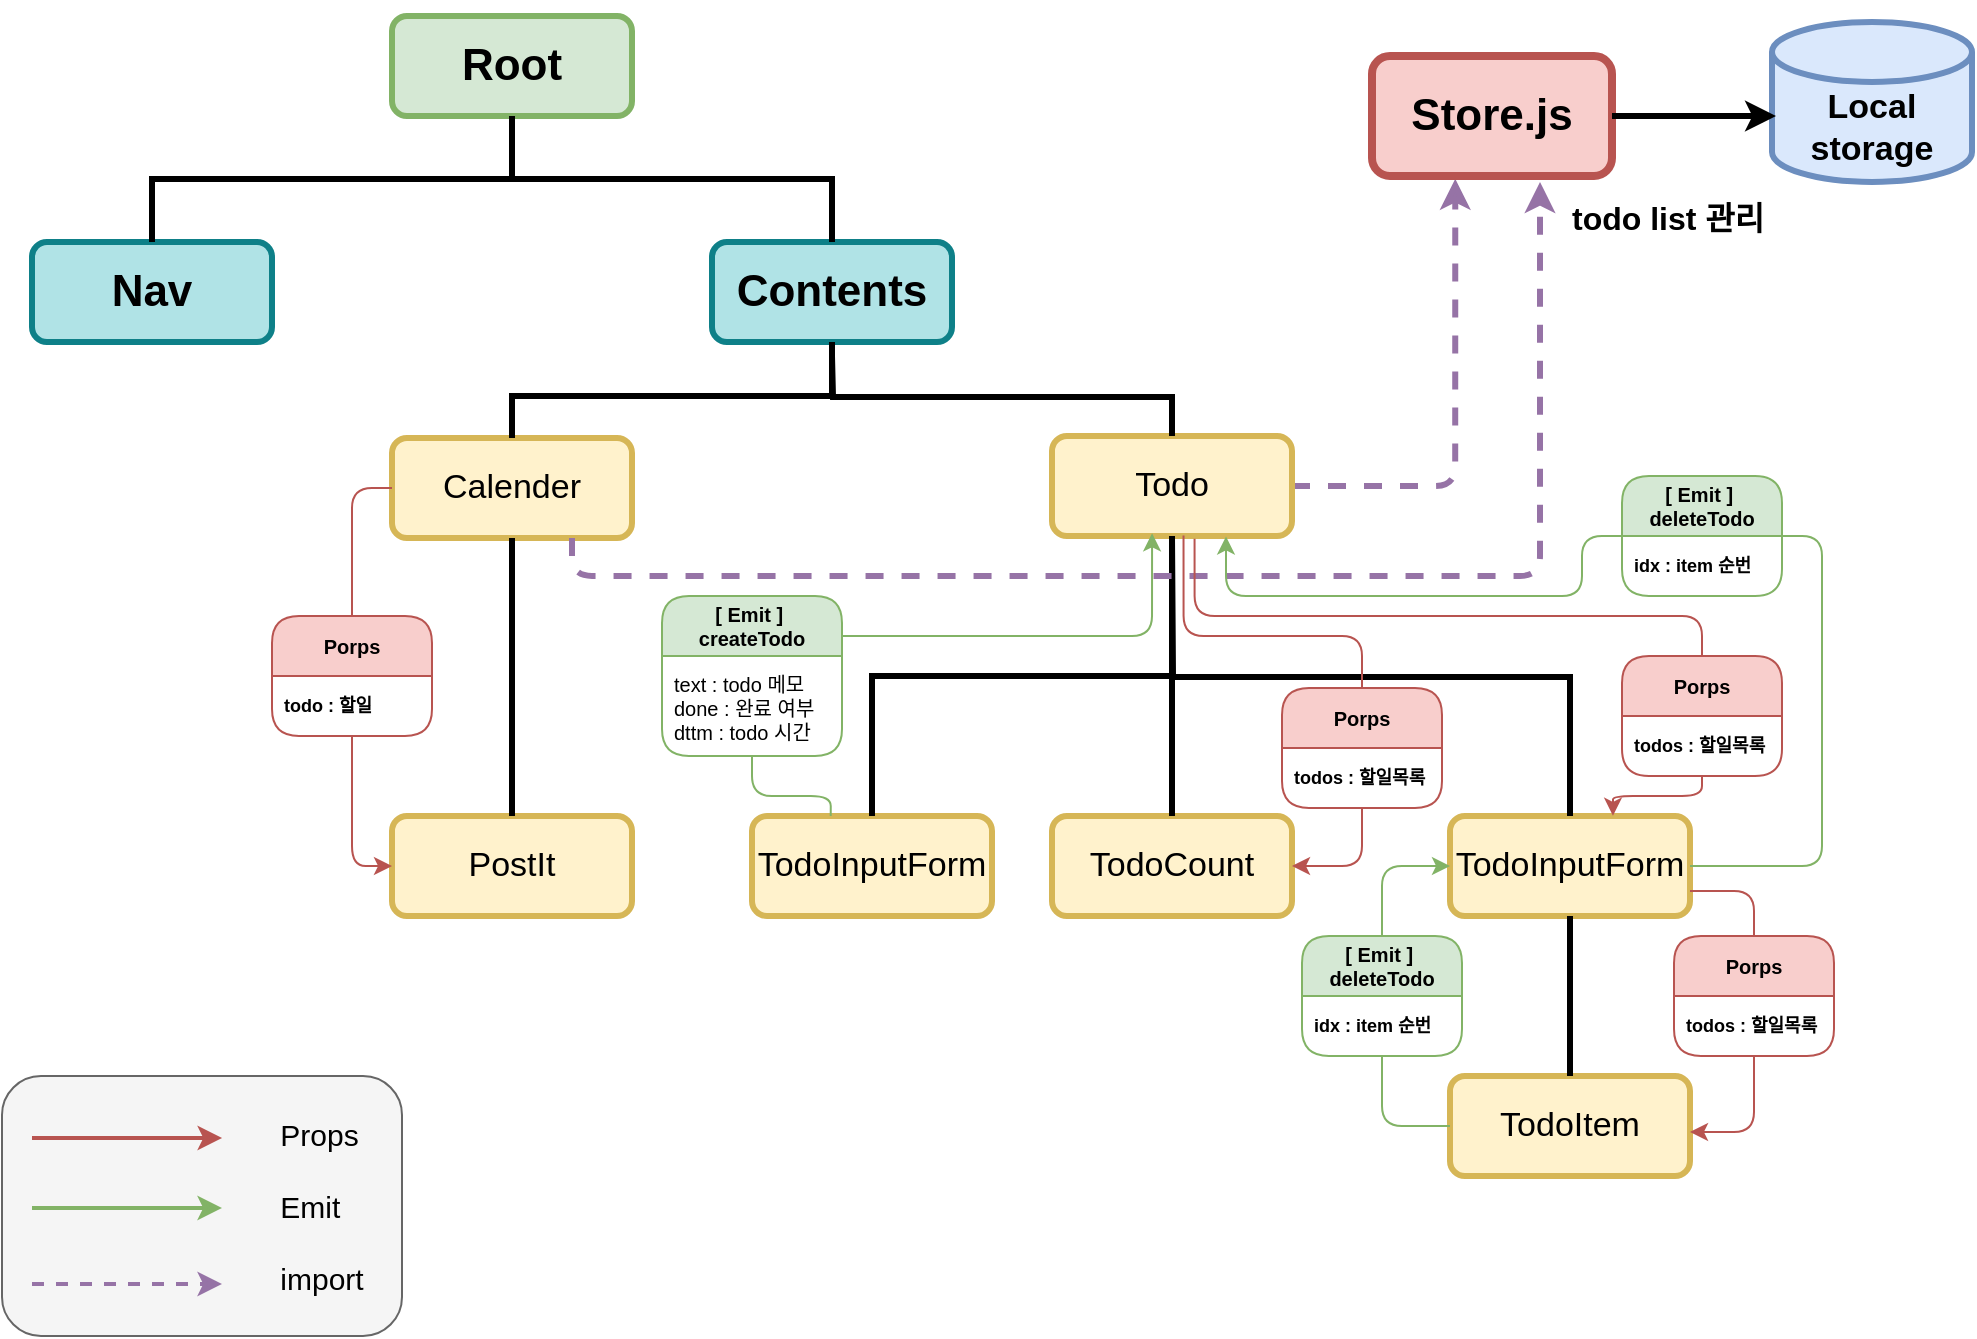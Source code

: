 <mxfile version="22.1.18" type="github">
  <diagram name="Page-1" id="5f0bae14-7c28-e335-631c-24af17079c00">
    <mxGraphModel dx="1631" dy="933" grid="1" gridSize="10" guides="1" tooltips="1" connect="1" arrows="1" fold="1" page="1" pageScale="1" pageWidth="1100" pageHeight="850" background="none" math="0" shadow="0">
      <root>
        <mxCell id="0" />
        <mxCell id="1" parent="0" />
        <mxCell id="OZHb4zPASjDrgLWmTo2S-56" style="edgeStyle=orthogonalEdgeStyle;rounded=0;orthogonalLoop=1;jettySize=auto;html=1;exitX=0.5;exitY=0;exitDx=0;exitDy=0;" edge="1" parent="1" source="OZHb4zPASjDrgLWmTo2S-1">
          <mxGeometry relative="1" as="geometry">
            <mxPoint x="305.176" y="129.941" as="targetPoint" />
          </mxGeometry>
        </mxCell>
        <mxCell id="OZHb4zPASjDrgLWmTo2S-1" value="&lt;b style=&quot;font-size: 22px;&quot;&gt;&lt;font style=&quot;font-size: 22px;&quot;&gt;Root&lt;/font&gt;&lt;/b&gt;" style="rounded=1;whiteSpace=wrap;html=1;fillColor=#d5e8d4;strokeColor=#82b366;strokeWidth=3;fontSize=22;" vertex="1" parent="1">
          <mxGeometry x="245" y="120" width="120" height="50" as="geometry" />
        </mxCell>
        <mxCell id="OZHb4zPASjDrgLWmTo2S-5" value="&lt;font style=&quot;font-size: 22px;&quot;&gt;&lt;span style=&quot;font-size: 22px;&quot;&gt;Nav&lt;/span&gt;&lt;/font&gt;" style="rounded=1;whiteSpace=wrap;html=1;fillColor=#b0e3e6;strokeColor=#0e8088;strokeWidth=3;verticalAlign=middle;fontSize=22;fontStyle=1" vertex="1" parent="1">
          <mxGeometry x="65" y="233" width="120" height="50" as="geometry" />
        </mxCell>
        <mxCell id="OZHb4zPASjDrgLWmTo2S-6" value="Contents" style="rounded=1;whiteSpace=wrap;html=1;fillColor=#b0e3e6;strokeColor=#0e8088;strokeWidth=3;verticalAlign=middle;fontSize=22;fontStyle=1" vertex="1" parent="1">
          <mxGeometry x="405" y="233" width="120" height="50" as="geometry" />
        </mxCell>
        <mxCell id="OZHb4zPASjDrgLWmTo2S-7" value="TodoItem" style="rounded=1;whiteSpace=wrap;html=1;fontSize=17;strokeWidth=3;fillColor=#fff2cc;strokeColor=#d6b656;" vertex="1" parent="1">
          <mxGeometry x="774" y="650" width="120" height="50" as="geometry" />
        </mxCell>
        <mxCell id="OZHb4zPASjDrgLWmTo2S-8" value="PostIt" style="rounded=1;whiteSpace=wrap;html=1;fontSize=17;strokeWidth=3;fillColor=#fff2cc;strokeColor=#d6b656;" vertex="1" parent="1">
          <mxGeometry x="245" y="520" width="120" height="50" as="geometry" />
        </mxCell>
        <mxCell id="OZHb4zPASjDrgLWmTo2S-9" value="Calender" style="rounded=1;whiteSpace=wrap;html=1;fontSize=17;strokeWidth=3;fillColor=#fff2cc;strokeColor=#d6b656;" vertex="1" parent="1">
          <mxGeometry x="245" y="331" width="120" height="50" as="geometry" />
        </mxCell>
        <mxCell id="OZHb4zPASjDrgLWmTo2S-55" value="" style="edgeStyle=orthogonalEdgeStyle;rounded=1;orthogonalLoop=1;jettySize=auto;html=1;strokeWidth=3;dashed=1;fillColor=#e1d5e7;strokeColor=#9673a6;entryX=0.347;entryY=1.023;entryDx=0;entryDy=0;entryPerimeter=0;curved=0;" edge="1" parent="1" source="OZHb4zPASjDrgLWmTo2S-10" target="OZHb4zPASjDrgLWmTo2S-54">
          <mxGeometry relative="1" as="geometry" />
        </mxCell>
        <mxCell id="OZHb4zPASjDrgLWmTo2S-10" value="Todo" style="rounded=1;whiteSpace=wrap;html=1;fontSize=17;strokeWidth=3;fillColor=#fff2cc;strokeColor=#d6b656;" vertex="1" parent="1">
          <mxGeometry x="575" y="330" width="120" height="50" as="geometry" />
        </mxCell>
        <mxCell id="OZHb4zPASjDrgLWmTo2S-12" value="TodoCount" style="rounded=1;whiteSpace=wrap;html=1;fontSize=17;strokeWidth=3;fillColor=#fff2cc;strokeColor=#d6b656;" vertex="1" parent="1">
          <mxGeometry x="575" y="520" width="120" height="50" as="geometry" />
        </mxCell>
        <mxCell id="OZHb4zPASjDrgLWmTo2S-13" value="TodoInputForm" style="rounded=1;whiteSpace=wrap;html=1;fontSize=17;strokeWidth=3;fillColor=#fff2cc;strokeColor=#d6b656;" vertex="1" parent="1">
          <mxGeometry x="425" y="520" width="120" height="50" as="geometry" />
        </mxCell>
        <mxCell id="OZHb4zPASjDrgLWmTo2S-14" value="TodoInputForm" style="rounded=1;whiteSpace=wrap;html=1;fontSize=17;strokeWidth=3;fillColor=#fff2cc;strokeColor=#d6b656;" vertex="1" parent="1">
          <mxGeometry x="774" y="520" width="120" height="50" as="geometry" />
        </mxCell>
        <mxCell id="OZHb4zPASjDrgLWmTo2S-16" value="" style="endArrow=none;html=1;rounded=0;entryX=0.5;entryY=1;entryDx=0;entryDy=0;exitX=0.5;exitY=0;exitDx=0;exitDy=0;edgeStyle=orthogonalEdgeStyle;strokeColor=default;curved=0;strokeWidth=3;" edge="1" parent="1" source="OZHb4zPASjDrgLWmTo2S-5" target="OZHb4zPASjDrgLWmTo2S-1">
          <mxGeometry width="50" height="50" relative="1" as="geometry">
            <mxPoint x="225" y="450" as="sourcePoint" />
            <mxPoint x="275" y="400" as="targetPoint" />
          </mxGeometry>
        </mxCell>
        <mxCell id="OZHb4zPASjDrgLWmTo2S-34" value="" style="endArrow=none;html=1;rounded=0;entryX=0.5;entryY=1;entryDx=0;entryDy=0;exitX=0.5;exitY=0;exitDx=0;exitDy=0;edgeStyle=orthogonalEdgeStyle;strokeWidth=3;" edge="1" parent="1" source="OZHb4zPASjDrgLWmTo2S-6" target="OZHb4zPASjDrgLWmTo2S-1">
          <mxGeometry width="50" height="50" relative="1" as="geometry">
            <mxPoint x="435" y="560" as="sourcePoint" />
            <mxPoint x="485" y="510" as="targetPoint" />
          </mxGeometry>
        </mxCell>
        <mxCell id="OZHb4zPASjDrgLWmTo2S-35" value="" style="endArrow=none;html=1;rounded=0;exitX=0.5;exitY=0;exitDx=0;exitDy=0;entryX=0.5;entryY=1;entryDx=0;entryDy=0;edgeStyle=orthogonalEdgeStyle;strokeWidth=3;" edge="1" parent="1" source="OZHb4zPASjDrgLWmTo2S-9" target="OZHb4zPASjDrgLWmTo2S-6">
          <mxGeometry width="50" height="50" relative="1" as="geometry">
            <mxPoint x="475" y="330" as="sourcePoint" />
            <mxPoint x="525" y="280" as="targetPoint" />
            <Array as="points">
              <mxPoint x="305" y="310" />
              <mxPoint x="465" y="310" />
            </Array>
          </mxGeometry>
        </mxCell>
        <mxCell id="OZHb4zPASjDrgLWmTo2S-36" value="" style="endArrow=none;html=1;rounded=0;exitX=0.5;exitY=0;exitDx=0;exitDy=0;edgeStyle=orthogonalEdgeStyle;strokeWidth=3;" edge="1" parent="1" source="OZHb4zPASjDrgLWmTo2S-10">
          <mxGeometry width="50" height="50" relative="1" as="geometry">
            <mxPoint x="595" y="400" as="sourcePoint" />
            <mxPoint x="465" y="290" as="targetPoint" />
          </mxGeometry>
        </mxCell>
        <mxCell id="OZHb4zPASjDrgLWmTo2S-38" value="" style="endArrow=none;html=1;rounded=0;entryX=0.5;entryY=1;entryDx=0;entryDy=0;exitX=0.5;exitY=0;exitDx=0;exitDy=0;edgeStyle=orthogonalEdgeStyle;strokeWidth=3;fontSize=17;" edge="1" parent="1" source="OZHb4zPASjDrgLWmTo2S-8" target="OZHb4zPASjDrgLWmTo2S-9">
          <mxGeometry width="50" height="50" relative="1" as="geometry">
            <mxPoint x="205" y="441" as="sourcePoint" />
            <mxPoint x="255" y="391" as="targetPoint" />
          </mxGeometry>
        </mxCell>
        <mxCell id="OZHb4zPASjDrgLWmTo2S-39" value="" style="endArrow=none;html=1;rounded=0;entryX=0.5;entryY=1;entryDx=0;entryDy=0;exitX=0.5;exitY=0;exitDx=0;exitDy=0;edgeStyle=orthogonalEdgeStyle;strokeWidth=3;fontSize=17;" edge="1" parent="1" source="OZHb4zPASjDrgLWmTo2S-13" target="OZHb4zPASjDrgLWmTo2S-10">
          <mxGeometry width="50" height="50" relative="1" as="geometry">
            <mxPoint x="485" y="560" as="sourcePoint" />
            <mxPoint x="535" y="510" as="targetPoint" />
          </mxGeometry>
        </mxCell>
        <mxCell id="OZHb4zPASjDrgLWmTo2S-40" value="" style="endArrow=none;html=1;rounded=0;exitX=0.5;exitY=0;exitDx=0;exitDy=0;edgeStyle=orthogonalEdgeStyle;strokeWidth=3;fontSize=17;" edge="1" parent="1" source="OZHb4zPASjDrgLWmTo2S-12">
          <mxGeometry width="50" height="50" relative="1" as="geometry">
            <mxPoint x="615" y="560" as="sourcePoint" />
            <mxPoint x="635" y="380" as="targetPoint" />
          </mxGeometry>
        </mxCell>
        <mxCell id="OZHb4zPASjDrgLWmTo2S-41" value="" style="endArrow=none;html=1;rounded=0;exitX=0.5;exitY=0;exitDx=0;exitDy=0;edgeStyle=orthogonalEdgeStyle;strokeWidth=3;fontSize=17;" edge="1" parent="1" source="OZHb4zPASjDrgLWmTo2S-14">
          <mxGeometry width="50" height="50" relative="1" as="geometry">
            <mxPoint x="765" y="550" as="sourcePoint" />
            <mxPoint x="635" y="380" as="targetPoint" />
          </mxGeometry>
        </mxCell>
        <mxCell id="OZHb4zPASjDrgLWmTo2S-42" value="" style="endArrow=none;html=1;rounded=0;entryX=0.5;entryY=1;entryDx=0;entryDy=0;exitX=0.5;exitY=0;exitDx=0;exitDy=0;strokeWidth=3;fontSize=17;" edge="1" parent="1" source="OZHb4zPASjDrgLWmTo2S-7" target="OZHb4zPASjDrgLWmTo2S-14">
          <mxGeometry width="50" height="50" relative="1" as="geometry">
            <mxPoint x="824" y="640" as="sourcePoint" />
            <mxPoint x="874" y="590" as="targetPoint" />
          </mxGeometry>
        </mxCell>
        <mxCell id="OZHb4zPASjDrgLWmTo2S-54" value="&lt;b style=&quot;font-size: 22px;&quot;&gt;&lt;font style=&quot;font-size: 22px;&quot;&gt;Store.js&lt;/font&gt;&lt;/b&gt;" style="whiteSpace=wrap;html=1;fontSize=22;fillColor=#f8cecc;strokeColor=#b85450;rounded=1;strokeWidth=4;fontFamily=Helvetica;" vertex="1" parent="1">
          <mxGeometry x="735" y="140" width="120" height="60" as="geometry" />
        </mxCell>
        <mxCell id="OZHb4zPASjDrgLWmTo2S-57" value="&lt;b style=&quot;font-size: 17px;&quot;&gt;Local&lt;br&gt;storage&lt;/b&gt;" style="shape=cylinder3;whiteSpace=wrap;html=1;boundedLbl=1;backgroundOutline=1;size=15;strokeWidth=3;fillColor=#dae8fc;strokeColor=#6c8ebf;" vertex="1" parent="1">
          <mxGeometry x="935" y="123" width="100" height="80" as="geometry" />
        </mxCell>
        <mxCell id="OZHb4zPASjDrgLWmTo2S-58" style="edgeStyle=orthogonalEdgeStyle;rounded=0;orthogonalLoop=1;jettySize=auto;html=1;entryX=0.02;entryY=0.588;entryDx=0;entryDy=0;entryPerimeter=0;strokeWidth=3;" edge="1" parent="1" source="OZHb4zPASjDrgLWmTo2S-54" target="OZHb4zPASjDrgLWmTo2S-57">
          <mxGeometry relative="1" as="geometry" />
        </mxCell>
        <mxCell id="OZHb4zPASjDrgLWmTo2S-59" value="" style="endArrow=classic;html=1;rounded=1;exitX=0.75;exitY=1;exitDx=0;exitDy=0;edgeStyle=orthogonalEdgeStyle;fillColor=#e1d5e7;strokeColor=#9673a6;strokeWidth=3;dashed=1;entryX=0.7;entryY=1.05;entryDx=0;entryDy=0;entryPerimeter=0;curved=0;" edge="1" parent="1" source="OZHb4zPASjDrgLWmTo2S-9" target="OZHb4zPASjDrgLWmTo2S-54">
          <mxGeometry width="50" height="50" relative="1" as="geometry">
            <mxPoint x="335" y="401" as="sourcePoint" />
            <mxPoint x="875" y="230" as="targetPoint" />
            <Array as="points">
              <mxPoint x="335" y="400" />
              <mxPoint x="819" y="400" />
            </Array>
          </mxGeometry>
        </mxCell>
        <mxCell id="OZHb4zPASjDrgLWmTo2S-81" value="&lt;h1&gt;&lt;font style=&quot;font-size: 16px;&quot;&gt;todo list 관리&lt;/font&gt;&lt;/h1&gt;" style="text;html=1;strokeColor=none;fillColor=none;spacing=5;spacingTop=-20;whiteSpace=wrap;overflow=hidden;rounded=0;align=left;verticalAlign=middle;" vertex="1" parent="1">
          <mxGeometry x="830" y="203" width="120" height="32" as="geometry" />
        </mxCell>
        <mxCell id="OZHb4zPASjDrgLWmTo2S-129" style="edgeStyle=orthogonalEdgeStyle;rounded=1;orthogonalLoop=1;jettySize=auto;html=1;entryX=0;entryY=0.5;entryDx=0;entryDy=0;fontFamily=Helvetica;fontSize=9;fontColor=default;fillColor=#d5e8d4;strokeColor=#82b366;curved=0;" edge="1" parent="1" source="OZHb4zPASjDrgLWmTo2S-90" target="OZHb4zPASjDrgLWmTo2S-14">
          <mxGeometry relative="1" as="geometry" />
        </mxCell>
        <mxCell id="OZHb4zPASjDrgLWmTo2S-130" style="edgeStyle=orthogonalEdgeStyle;rounded=1;orthogonalLoop=1;jettySize=auto;html=1;entryX=0;entryY=0.5;entryDx=0;entryDy=0;fontFamily=Helvetica;fontSize=9;fontColor=default;endArrow=none;endFill=0;fillColor=#d5e8d4;strokeColor=#82b366;curved=0;" edge="1" parent="1" source="OZHb4zPASjDrgLWmTo2S-90" target="OZHb4zPASjDrgLWmTo2S-7">
          <mxGeometry relative="1" as="geometry" />
        </mxCell>
        <mxCell id="OZHb4zPASjDrgLWmTo2S-90" value="&lt;h1 style=&quot;border-color: var(--border-color); font-size: 10px;&quot;&gt;&lt;font style=&quot;border-color: var(--border-color);&quot;&gt;[ Emit ]&amp;nbsp;&lt;br style=&quot;border-color: var(--border-color);&quot;&gt;&lt;/font&gt;deleteTodo&lt;/h1&gt;" style="swimlane;fontStyle=0;childLayout=stackLayout;horizontal=1;startSize=30;horizontalStack=0;resizeParent=1;resizeParentMax=0;resizeLast=0;collapsible=1;marginBottom=0;whiteSpace=wrap;html=1;swimlaneFillColor=none;rounded=1;fillColor=#d5e8d4;strokeColor=#82b366;" vertex="1" parent="1">
          <mxGeometry x="700" y="580" width="80" height="60" as="geometry">
            <mxRectangle x="720" y="727" width="90" height="50" as="alternateBounds" />
          </mxGeometry>
        </mxCell>
        <mxCell id="OZHb4zPASjDrgLWmTo2S-91" value="&lt;h1 style=&quot;border-color: var(--border-color); font-size: 9px;&quot;&gt;idx : item 순번&lt;/h1&gt;" style="text;strokeColor=none;fillColor=none;align=left;verticalAlign=middle;spacingLeft=4;spacingRight=4;overflow=hidden;points=[[0,0.5],[1,0.5]];portConstraint=eastwest;rotatable=0;whiteSpace=wrap;html=1;rounded=1;fontSize=9;horizontal=1;" vertex="1" parent="OZHb4zPASjDrgLWmTo2S-90">
          <mxGeometry y="30" width="80" height="30" as="geometry" />
        </mxCell>
        <mxCell id="OZHb4zPASjDrgLWmTo2S-96" value="&lt;h1 style=&quot;border-color: var(--border-color); font-size: 10px;&quot;&gt;&lt;font style=&quot;border-color: var(--border-color);&quot;&gt;[ Emit ]&amp;nbsp;&lt;br style=&quot;border-color: var(--border-color);&quot;&gt;&lt;/font&gt;deleteTodo&lt;/h1&gt;" style="swimlane;fontStyle=0;childLayout=stackLayout;horizontal=1;startSize=30;horizontalStack=0;resizeParent=1;resizeParentMax=0;resizeLast=0;collapsible=1;marginBottom=0;whiteSpace=wrap;html=1;swimlaneFillColor=none;rounded=1;fillColor=#d5e8d4;strokeColor=#82b366;" vertex="1" parent="1">
          <mxGeometry x="860" y="350" width="80" height="60" as="geometry">
            <mxRectangle x="720" y="727" width="90" height="50" as="alternateBounds" />
          </mxGeometry>
        </mxCell>
        <mxCell id="OZHb4zPASjDrgLWmTo2S-97" value="&lt;h1 style=&quot;border-color: var(--border-color); font-size: 9px;&quot;&gt;idx : item 순번&lt;/h1&gt;" style="text;strokeColor=none;fillColor=none;align=left;verticalAlign=middle;spacingLeft=4;spacingRight=4;overflow=hidden;points=[[0,0.5],[1,0.5]];portConstraint=eastwest;rotatable=0;whiteSpace=wrap;html=1;rounded=1;fontSize=9;horizontal=1;" vertex="1" parent="OZHb4zPASjDrgLWmTo2S-96">
          <mxGeometry y="30" width="80" height="30" as="geometry" />
        </mxCell>
        <mxCell id="OZHb4zPASjDrgLWmTo2S-98" value="&lt;h1 style=&quot;border-color: var(--border-color); font-size: 10px;&quot;&gt;&lt;font style=&quot;border-color: var(--border-color);&quot;&gt;Porps&lt;/font&gt;&lt;br&gt;&lt;/h1&gt;" style="swimlane;fontStyle=0;childLayout=stackLayout;horizontal=1;startSize=30;horizontalStack=0;resizeParent=1;resizeParentMax=0;resizeLast=0;collapsible=1;marginBottom=0;whiteSpace=wrap;html=1;swimlaneFillColor=none;rounded=1;fillColor=#f8cecc;strokeColor=#b85450;" vertex="1" parent="1">
          <mxGeometry x="860" y="440" width="80" height="60" as="geometry">
            <mxRectangle x="720" y="727" width="90" height="50" as="alternateBounds" />
          </mxGeometry>
        </mxCell>
        <mxCell id="OZHb4zPASjDrgLWmTo2S-99" value="&lt;h1 style=&quot;border-color: var(--border-color); font-size: 9px;&quot;&gt;todos : 할일목록&lt;/h1&gt;" style="text;strokeColor=none;fillColor=none;align=left;verticalAlign=middle;spacingLeft=4;spacingRight=4;overflow=hidden;points=[[0,0.5],[1,0.5]];portConstraint=eastwest;rotatable=0;whiteSpace=wrap;html=1;rounded=1;fontSize=9;horizontal=1;" vertex="1" parent="OZHb4zPASjDrgLWmTo2S-98">
          <mxGeometry y="30" width="80" height="30" as="geometry" />
        </mxCell>
        <mxCell id="OZHb4zPASjDrgLWmTo2S-127" style="edgeStyle=orthogonalEdgeStyle;rounded=1;orthogonalLoop=1;jettySize=auto;html=1;entryX=1;entryY=0.75;entryDx=0;entryDy=0;fontFamily=Helvetica;fontSize=9;fontColor=default;endArrow=none;endFill=0;fillColor=#f8cecc;strokeColor=#b85450;curved=0;" edge="1" parent="1" source="OZHb4zPASjDrgLWmTo2S-101" target="OZHb4zPASjDrgLWmTo2S-14">
          <mxGeometry relative="1" as="geometry" />
        </mxCell>
        <mxCell id="OZHb4zPASjDrgLWmTo2S-101" value="&lt;h1 style=&quot;border-color: var(--border-color); font-size: 10px;&quot;&gt;&lt;font style=&quot;border-color: var(--border-color);&quot;&gt;Porps&lt;/font&gt;&lt;br&gt;&lt;/h1&gt;" style="swimlane;fontStyle=0;childLayout=stackLayout;horizontal=1;startSize=30;horizontalStack=0;resizeParent=1;resizeParentMax=0;resizeLast=0;collapsible=1;marginBottom=0;whiteSpace=wrap;html=1;swimlaneFillColor=none;rounded=1;fillColor=#f8cecc;strokeColor=#b85450;" vertex="1" parent="1">
          <mxGeometry x="886" y="580" width="80" height="60" as="geometry">
            <mxRectangle x="720" y="727" width="90" height="50" as="alternateBounds" />
          </mxGeometry>
        </mxCell>
        <mxCell id="OZHb4zPASjDrgLWmTo2S-102" value="&lt;h1 style=&quot;border-color: var(--border-color); font-size: 9px;&quot;&gt;todos : 할일목록&lt;/h1&gt;" style="text;strokeColor=none;fillColor=none;align=left;verticalAlign=middle;spacingLeft=4;spacingRight=4;overflow=hidden;points=[[0,0.5],[1,0.5]];portConstraint=eastwest;rotatable=0;whiteSpace=wrap;html=1;rounded=1;fontSize=9;horizontal=1;" vertex="1" parent="OZHb4zPASjDrgLWmTo2S-101">
          <mxGeometry y="30" width="80" height="30" as="geometry" />
        </mxCell>
        <mxCell id="OZHb4zPASjDrgLWmTo2S-107" value="&lt;h1 style=&quot;border-color: var(--border-color); font-size: 10px;&quot;&gt;&lt;font style=&quot;border-color: var(--border-color);&quot;&gt;[ Emit ]&amp;nbsp;&lt;br style=&quot;border-color: var(--border-color);&quot;&gt;&lt;/font&gt;createTodo&lt;/h1&gt;" style="swimlane;fontStyle=0;childLayout=stackLayout;horizontal=1;startSize=30;horizontalStack=0;resizeParent=1;resizeParentMax=0;resizeLast=0;collapsible=1;marginBottom=0;whiteSpace=wrap;html=1;swimlaneFillColor=none;rounded=1;fillColor=#d5e8d4;strokeColor=#82b366;" vertex="1" parent="1">
          <mxGeometry x="380" y="410" width="90" height="80" as="geometry">
            <mxRectangle x="720" y="727" width="90" height="50" as="alternateBounds" />
          </mxGeometry>
        </mxCell>
        <mxCell id="OZHb4zPASjDrgLWmTo2S-108" value="&lt;h1 style=&quot;border-color: var(--border-color); font-size: 10px;&quot;&gt;&lt;font style=&quot;border-color: var(--border-color); font-weight: normal;&quot;&gt;&lt;font style=&quot;border-color: var(--border-color);&quot;&gt;text : todo 메모&lt;br style=&quot;border-color: var(--border-color);&quot;&gt;&lt;/font&gt;done : 완료 여부&lt;br style=&quot;border-color: var(--border-color);&quot;&gt;dttm : todo 시간&lt;/font&gt;&lt;/h1&gt;" style="text;strokeColor=none;fillColor=none;align=left;verticalAlign=middle;spacingLeft=4;spacingRight=4;overflow=hidden;points=[[0,0.5],[1,0.5]];portConstraint=eastwest;rotatable=0;whiteSpace=wrap;html=1;rounded=1;fontSize=9;horizontal=1;" vertex="1" parent="OZHb4zPASjDrgLWmTo2S-107">
          <mxGeometry y="30" width="90" height="50" as="geometry" />
        </mxCell>
        <mxCell id="OZHb4zPASjDrgLWmTo2S-136" style="edgeStyle=orthogonalEdgeStyle;rounded=1;orthogonalLoop=1;jettySize=auto;html=1;entryX=1;entryY=0.5;entryDx=0;entryDy=0;fontFamily=Helvetica;fontSize=9;fontColor=default;curved=0;fillColor=#f8cecc;strokeColor=#b85450;" edge="1" parent="1" source="OZHb4zPASjDrgLWmTo2S-116" target="OZHb4zPASjDrgLWmTo2S-12">
          <mxGeometry relative="1" as="geometry" />
        </mxCell>
        <mxCell id="OZHb4zPASjDrgLWmTo2S-116" value="&lt;h1 style=&quot;border-color: var(--border-color); font-size: 10px;&quot;&gt;&lt;font style=&quot;border-color: var(--border-color);&quot;&gt;Porps&lt;/font&gt;&lt;br&gt;&lt;/h1&gt;" style="swimlane;fontStyle=0;childLayout=stackLayout;horizontal=1;startSize=30;horizontalStack=0;resizeParent=1;resizeParentMax=0;resizeLast=0;collapsible=1;marginBottom=0;whiteSpace=wrap;html=1;swimlaneFillColor=none;rounded=1;fillColor=#f8cecc;strokeColor=#b85450;" vertex="1" parent="1">
          <mxGeometry x="690" y="456" width="80" height="60" as="geometry">
            <mxRectangle x="720" y="727" width="90" height="50" as="alternateBounds" />
          </mxGeometry>
        </mxCell>
        <mxCell id="OZHb4zPASjDrgLWmTo2S-117" value="&lt;h1 style=&quot;border-color: var(--border-color); font-size: 9px;&quot;&gt;todos : 할일목록&lt;/h1&gt;" style="text;strokeColor=none;fillColor=none;align=left;verticalAlign=middle;spacingLeft=4;spacingRight=4;overflow=hidden;points=[[0,0.5],[1,0.5]];portConstraint=eastwest;rotatable=0;whiteSpace=wrap;html=1;rounded=1;fontSize=9;horizontal=1;" vertex="1" parent="OZHb4zPASjDrgLWmTo2S-116">
          <mxGeometry y="30" width="80" height="30" as="geometry" />
        </mxCell>
        <mxCell id="OZHb4zPASjDrgLWmTo2S-121" style="edgeStyle=orthogonalEdgeStyle;rounded=1;orthogonalLoop=1;jettySize=auto;html=1;entryX=0.594;entryY=1.027;entryDx=0;entryDy=0;entryPerimeter=0;fontFamily=Helvetica;fontSize=9;fontColor=default;exitX=0.5;exitY=0;exitDx=0;exitDy=0;curved=0;endArrow=none;endFill=0;fillColor=#f8cecc;strokeColor=#b85450;" edge="1" parent="1" source="OZHb4zPASjDrgLWmTo2S-98" target="OZHb4zPASjDrgLWmTo2S-10">
          <mxGeometry relative="1" as="geometry">
            <Array as="points">
              <mxPoint x="900" y="420" />
              <mxPoint x="646" y="420" />
            </Array>
          </mxGeometry>
        </mxCell>
        <mxCell id="OZHb4zPASjDrgLWmTo2S-122" style="edgeStyle=orthogonalEdgeStyle;rounded=1;orthogonalLoop=1;jettySize=auto;html=1;exitX=0.5;exitY=1;exitDx=0;exitDy=0;entryX=0.679;entryY=-0.002;entryDx=0;entryDy=0;entryPerimeter=0;fontFamily=Helvetica;fontSize=9;fontColor=default;endArrow=classic;endFill=1;curved=0;fillColor=#f8cecc;strokeColor=#b85450;" edge="1" parent="1" source="OZHb4zPASjDrgLWmTo2S-98" target="OZHb4zPASjDrgLWmTo2S-14">
          <mxGeometry relative="1" as="geometry">
            <Array as="points">
              <mxPoint x="900" y="510" />
              <mxPoint x="856" y="510" />
            </Array>
          </mxGeometry>
        </mxCell>
        <mxCell id="OZHb4zPASjDrgLWmTo2S-124" style="edgeStyle=orthogonalEdgeStyle;rounded=1;orthogonalLoop=1;jettySize=auto;html=1;exitX=1;exitY=0.5;exitDx=0;exitDy=0;fontFamily=Helvetica;fontSize=9;fontColor=default;endArrow=none;endFill=0;fillColor=#d5e8d4;strokeColor=#82b366;curved=0;" edge="1" parent="1" source="OZHb4zPASjDrgLWmTo2S-14">
          <mxGeometry relative="1" as="geometry">
            <mxPoint x="940" y="380" as="targetPoint" />
            <Array as="points">
              <mxPoint x="960" y="545" />
              <mxPoint x="960" y="380" />
              <mxPoint x="940" y="380" />
            </Array>
          </mxGeometry>
        </mxCell>
        <mxCell id="OZHb4zPASjDrgLWmTo2S-125" style="edgeStyle=orthogonalEdgeStyle;rounded=1;orthogonalLoop=1;jettySize=auto;html=1;exitX=0;exitY=0.5;exitDx=0;exitDy=0;entryX=0.725;entryY=1.004;entryDx=0;entryDy=0;entryPerimeter=0;fontFamily=Helvetica;fontSize=9;fontColor=default;fillColor=#d5e8d4;strokeColor=#82b366;curved=0;" edge="1" parent="1" source="OZHb4zPASjDrgLWmTo2S-96" target="OZHb4zPASjDrgLWmTo2S-10">
          <mxGeometry relative="1" as="geometry">
            <Array as="points">
              <mxPoint x="840" y="380" />
              <mxPoint x="840" y="410" />
              <mxPoint x="662" y="410" />
            </Array>
          </mxGeometry>
        </mxCell>
        <mxCell id="OZHb4zPASjDrgLWmTo2S-128" style="edgeStyle=orthogonalEdgeStyle;rounded=1;orthogonalLoop=1;jettySize=auto;html=1;exitX=0.5;exitY=1;exitDx=0;exitDy=0;entryX=1;entryY=0.56;entryDx=0;entryDy=0;entryPerimeter=0;fontFamily=Helvetica;fontSize=9;fontColor=default;fillColor=#f8cecc;strokeColor=#b85450;curved=0;" edge="1" parent="1" source="OZHb4zPASjDrgLWmTo2S-101" target="OZHb4zPASjDrgLWmTo2S-7">
          <mxGeometry relative="1" as="geometry" />
        </mxCell>
        <mxCell id="OZHb4zPASjDrgLWmTo2S-131" style="edgeStyle=orthogonalEdgeStyle;rounded=1;orthogonalLoop=1;jettySize=auto;html=1;entryX=0.328;entryY=0;entryDx=0;entryDy=0;entryPerimeter=0;fontFamily=Helvetica;fontSize=9;fontColor=default;curved=0;endArrow=none;endFill=0;fillColor=#d5e8d4;strokeColor=#82b366;" edge="1" parent="1" source="OZHb4zPASjDrgLWmTo2S-107" target="OZHb4zPASjDrgLWmTo2S-13">
          <mxGeometry relative="1" as="geometry" />
        </mxCell>
        <mxCell id="OZHb4zPASjDrgLWmTo2S-132" style="edgeStyle=orthogonalEdgeStyle;rounded=1;orthogonalLoop=1;jettySize=auto;html=1;exitX=1;exitY=0.25;exitDx=0;exitDy=0;entryX=0.417;entryY=0.973;entryDx=0;entryDy=0;entryPerimeter=0;fontFamily=Helvetica;fontSize=9;fontColor=default;curved=0;fillColor=#d5e8d4;strokeColor=#82b366;" edge="1" parent="1" source="OZHb4zPASjDrgLWmTo2S-107" target="OZHb4zPASjDrgLWmTo2S-10">
          <mxGeometry relative="1" as="geometry" />
        </mxCell>
        <mxCell id="OZHb4zPASjDrgLWmTo2S-133" style="edgeStyle=orthogonalEdgeStyle;rounded=1;orthogonalLoop=1;jettySize=auto;html=1;entryX=0.548;entryY=0.996;entryDx=0;entryDy=0;entryPerimeter=0;fontFamily=Helvetica;fontSize=9;fontColor=default;endArrow=none;endFill=0;curved=0;fillColor=#f8cecc;strokeColor=#b85450;" edge="1" parent="1" source="OZHb4zPASjDrgLWmTo2S-116" target="OZHb4zPASjDrgLWmTo2S-10">
          <mxGeometry relative="1" as="geometry">
            <Array as="points">
              <mxPoint x="730" y="430" />
              <mxPoint x="641" y="430" />
            </Array>
          </mxGeometry>
        </mxCell>
        <mxCell id="OZHb4zPASjDrgLWmTo2S-142" style="edgeStyle=orthogonalEdgeStyle;rounded=1;orthogonalLoop=1;jettySize=auto;html=1;entryX=0;entryY=0.5;entryDx=0;entryDy=0;fontFamily=Helvetica;fontSize=9;fontColor=default;fillColor=#f8cecc;strokeColor=#b85450;curved=0;" edge="1" parent="1" source="OZHb4zPASjDrgLWmTo2S-139" target="OZHb4zPASjDrgLWmTo2S-8">
          <mxGeometry relative="1" as="geometry" />
        </mxCell>
        <mxCell id="OZHb4zPASjDrgLWmTo2S-143" style="edgeStyle=orthogonalEdgeStyle;rounded=1;orthogonalLoop=1;jettySize=auto;html=1;exitX=0.5;exitY=0;exitDx=0;exitDy=0;entryX=0;entryY=0.5;entryDx=0;entryDy=0;fontFamily=Helvetica;fontSize=9;fontColor=default;endArrow=none;endFill=0;fillColor=#f8cecc;strokeColor=#b85450;curved=0;" edge="1" parent="1" source="OZHb4zPASjDrgLWmTo2S-139" target="OZHb4zPASjDrgLWmTo2S-9">
          <mxGeometry relative="1" as="geometry" />
        </mxCell>
        <mxCell id="OZHb4zPASjDrgLWmTo2S-139" value="&lt;h1 style=&quot;border-color: var(--border-color); font-size: 10px;&quot;&gt;&lt;font style=&quot;border-color: var(--border-color);&quot;&gt;Porps&lt;/font&gt;&lt;br&gt;&lt;/h1&gt;" style="swimlane;fontStyle=0;childLayout=stackLayout;horizontal=1;startSize=30;horizontalStack=0;resizeParent=1;resizeParentMax=0;resizeLast=0;collapsible=1;marginBottom=0;whiteSpace=wrap;html=1;swimlaneFillColor=none;rounded=1;fillColor=#f8cecc;strokeColor=#b85450;" vertex="1" parent="1">
          <mxGeometry x="185" y="420" width="80" height="60" as="geometry">
            <mxRectangle x="720" y="727" width="90" height="50" as="alternateBounds" />
          </mxGeometry>
        </mxCell>
        <mxCell id="OZHb4zPASjDrgLWmTo2S-140" value="&lt;h1 style=&quot;border-color: var(--border-color); font-size: 9px;&quot;&gt;todo : 할일&lt;/h1&gt;" style="text;strokeColor=none;fillColor=none;align=left;verticalAlign=middle;spacingLeft=4;spacingRight=4;overflow=hidden;points=[[0,0.5],[1,0.5]];portConstraint=eastwest;rotatable=0;whiteSpace=wrap;html=1;rounded=1;fontSize=9;horizontal=1;" vertex="1" parent="OZHb4zPASjDrgLWmTo2S-139">
          <mxGeometry y="30" width="80" height="30" as="geometry" />
        </mxCell>
        <mxCell id="OZHb4zPASjDrgLWmTo2S-153" value="" style="group" vertex="1" connectable="0" parent="1">
          <mxGeometry x="50" y="650" width="200" height="130" as="geometry" />
        </mxCell>
        <mxCell id="OZHb4zPASjDrgLWmTo2S-73" value="" style="rounded=1;whiteSpace=wrap;html=1;fillColor=#f5f5f5;strokeWidth=1;fontColor=#333333;strokeColor=#666666;" vertex="1" parent="OZHb4zPASjDrgLWmTo2S-153">
          <mxGeometry width="200" height="130" as="geometry" />
        </mxCell>
        <mxCell id="OZHb4zPASjDrgLWmTo2S-145" value="" style="endArrow=classic;html=1;rounded=0;fontFamily=Helvetica;fontSize=9;fontColor=default;entryX=0.453;entryY=0.294;entryDx=0;entryDy=0;entryPerimeter=0;strokeWidth=2;fillColor=#f8cecc;strokeColor=#b85450;" edge="1" parent="OZHb4zPASjDrgLWmTo2S-153">
          <mxGeometry width="50" height="50" relative="1" as="geometry">
            <mxPoint x="15" y="31.02" as="sourcePoint" />
            <mxPoint x="110.045" y="31.0" as="targetPoint" />
          </mxGeometry>
        </mxCell>
        <mxCell id="OZHb4zPASjDrgLWmTo2S-146" value="" style="endArrow=classic;html=1;rounded=0;fontFamily=Helvetica;fontSize=9;fontColor=default;entryX=0.453;entryY=0.294;entryDx=0;entryDy=0;entryPerimeter=0;strokeWidth=2;fillColor=#d5e8d4;strokeColor=#82b366;" edge="1" parent="OZHb4zPASjDrgLWmTo2S-153">
          <mxGeometry width="50" height="50" relative="1" as="geometry">
            <mxPoint x="15" y="66" as="sourcePoint" />
            <mxPoint x="110" y="66" as="targetPoint" />
          </mxGeometry>
        </mxCell>
        <mxCell id="OZHb4zPASjDrgLWmTo2S-147" value="" style="endArrow=classic;html=1;rounded=0;fontFamily=Helvetica;fontSize=9;fontColor=default;entryX=0.453;entryY=0.294;entryDx=0;entryDy=0;entryPerimeter=0;strokeWidth=2;dashed=1;fillColor=#e1d5e7;strokeColor=#9673a6;" edge="1" parent="OZHb4zPASjDrgLWmTo2S-153">
          <mxGeometry width="50" height="50" relative="1" as="geometry">
            <mxPoint x="15" y="104" as="sourcePoint" />
            <mxPoint x="110" y="104" as="targetPoint" />
          </mxGeometry>
        </mxCell>
        <mxCell id="OZHb4zPASjDrgLWmTo2S-151" value="&lt;div style=&quot;text-align: left; font-size: 15px;&quot;&gt;&lt;span style=&quot;background-color: initial;&quot;&gt;&lt;font style=&quot;font-size: 15px;&quot;&gt;Props&lt;/font&gt;&lt;/span&gt;&lt;/div&gt;&lt;div style=&quot;text-align: left; font-size: 15px;&quot;&gt;&lt;span style=&quot;background-color: initial;&quot;&gt;&lt;font style=&quot;font-size: 15px;&quot;&gt;&lt;br&gt;&lt;/font&gt;&lt;/span&gt;&lt;/div&gt;&lt;div style=&quot;text-align: left; font-size: 15px;&quot;&gt;&lt;span style=&quot;background-color: initial;&quot;&gt;&lt;font style=&quot;font-size: 15px;&quot;&gt;Emit&amp;nbsp;&lt;/font&gt;&lt;/span&gt;&lt;/div&gt;&lt;div style=&quot;text-align: left; font-size: 15px;&quot;&gt;&lt;span style=&quot;background-color: initial;&quot;&gt;&lt;font style=&quot;font-size: 15px;&quot;&gt;&lt;br&gt;&lt;/font&gt;&lt;/span&gt;&lt;/div&gt;&lt;div style=&quot;text-align: left; font-size: 15px;&quot;&gt;&lt;span style=&quot;background-color: initial;&quot;&gt;&lt;font style=&quot;font-size: 15px;&quot;&gt;import&lt;/font&gt;&lt;/span&gt;&lt;/div&gt;" style="text;html=1;strokeColor=none;fillColor=none;align=center;verticalAlign=middle;whiteSpace=wrap;rounded=0;fontSize=9;fontFamily=Helvetica;fontColor=default;" vertex="1" parent="OZHb4zPASjDrgLWmTo2S-153">
          <mxGeometry x="130" y="15" width="60" height="100" as="geometry" />
        </mxCell>
      </root>
    </mxGraphModel>
  </diagram>
</mxfile>
